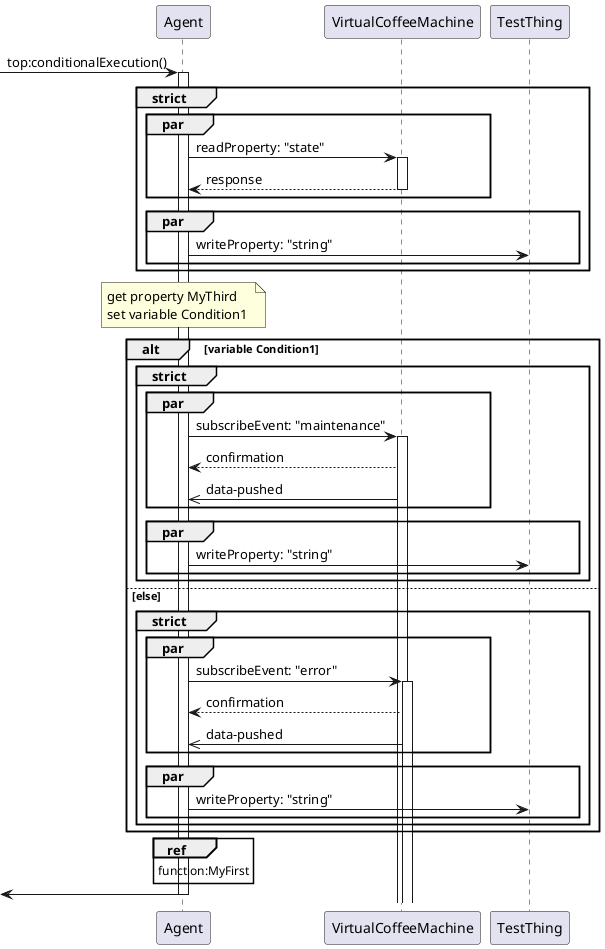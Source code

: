 @startuml topconditionalExecution
[->"Agent": top:conditionalExecution()
activate "Agent"

group strict 
    par 
        "Agent" -> "VirtualCoffeeMachine" : readProperty: "state"
        activate "VirtualCoffeeMachine"
        "VirtualCoffeeMachine" --> "Agent" : response
        deactivate "VirtualCoffeeMachine"
    end 
    par 
        "Agent" -> "TestThing" : writeProperty: "string"
    end
end

note over "Agent"
    get property MyThird
    set variable Condition1 
end note

alt variable Condition1
    group strict 
        par 
            "Agent" -> "VirtualCoffeeMachine" : subscribeEvent: "maintenance"
            activate "VirtualCoffeeMachine"
            "VirtualCoffeeMachine" --> "Agent" : confirmation
            "VirtualCoffeeMachine" ->> "Agent" : data-pushed
        end 
        par 
            "Agent" -> "TestThing" : writeProperty: "string"
        end 
    end
else else
    group strict 
        par 
            "Agent" -> "VirtualCoffeeMachine" : subscribeEvent: "error"
            activate "VirtualCoffeeMachine"
            "VirtualCoffeeMachine" --> "Agent" : confirmation
            "VirtualCoffeeMachine" ->> "Agent" : data-pushed
        end 
        par 
            "Agent" -> "TestThing" : writeProperty: "string"
        end 
    end
end
ref over "Agent"
    function:MyFirst
end ref

[<-"Agent"
deactivate "Agent"
@enduml

@startuml functionMyFirst
[->"Agent": function:MyFirst()
activate "Agent"

alt variable Condition2 == "asdf"
    group strict 
        par 
            "Agent" -> "VirtualCoffeeMachine" : subscribeEvent: "maintenance"
            activate "VirtualCoffeeMachine"
            "VirtualCoffeeMachine" --> "Agent" : confirmation
            "VirtualCoffeeMachine" ->> "Agent" : data-pushed
        end 
        par 
            "Agent" -> "TestThing" : writeProperty: "string"
        end 
    end
else else
    group strict 
        par 
            "Agent" -> "VirtualCoffeeMachine" : subscribeEvent: "error"
            activate "VirtualCoffeeMachine"
            "VirtualCoffeeMachine" --> "Agent" : confirmation
            "VirtualCoffeeMachine" ->> "Agent" : data-pushed
        end 
        par 
            "Agent" -> "TestThing" : writeProperty: "string"
        end 
    end
end
ref over "Agent"
    action:MySecond
end ref

[<-"Agent"
deactivate "Agent"
@enduml

@startuml actionMySecond
[->"Agent": action:MySecond()
activate "Agent"

group strict
    par
        "Agent" -> "VirtualCoffeeMachine" : readProperty: "state"
        activate "VirtualCoffeeMachine"
        "VirtualCoffeeMachine" --> "Agent" : response
        deactivate "VirtualCoffeeMachine"
    end
    par
        "Agent" -> "TestThing" : writeProperty: "string"
    end
end

[<-"Agent"
deactivate "Agent"
@enduml

@startuml propertyMyThird
[->"Agent": property:MyThird()
activate "Agent"

note over "Agent"
get variable myVarXy
end note

[<-"Agent"
deactivate "Agent"
@enduml